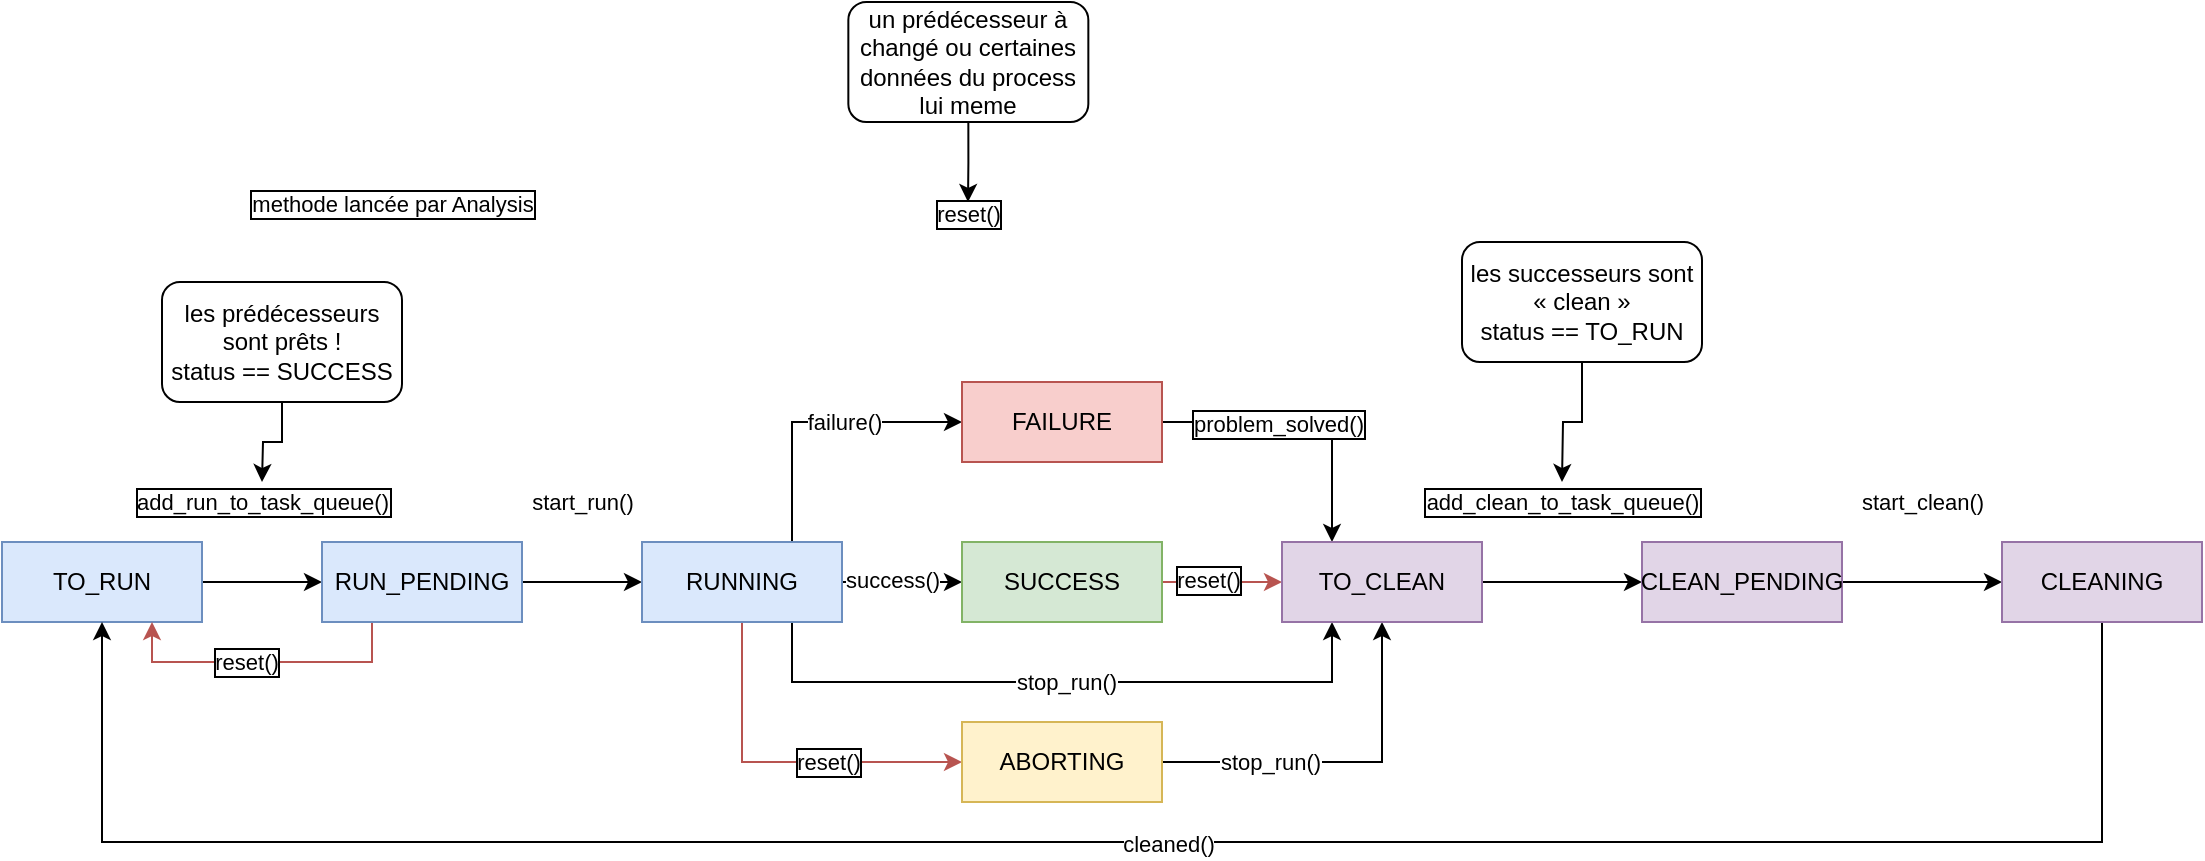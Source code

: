 <mxfile version="14.1.8" type="device"><diagram id="ThGzcthEJogqFghZZ-y3" name="Page-1"><mxGraphModel dx="1125" dy="661" grid="1" gridSize="10" guides="1" tooltips="1" connect="1" arrows="1" fold="1" page="1" pageScale="1" pageWidth="827" pageHeight="1169" math="0" shadow="0"><root><mxCell id="0"/><mxCell id="1" parent="0"/><mxCell id="z8z9MyGq5YrK3bZvTMZB-21" style="edgeStyle=orthogonalEdgeStyle;rounded=0;orthogonalLoop=1;jettySize=auto;html=1;exitX=1;exitY=0.5;exitDx=0;exitDy=0;entryX=0;entryY=0.5;entryDx=0;entryDy=0;" parent="1" source="z8z9MyGq5YrK3bZvTMZB-1" target="z8z9MyGq5YrK3bZvTMZB-2" edge="1"><mxGeometry relative="1" as="geometry"/></mxCell><mxCell id="z8z9MyGq5YrK3bZvTMZB-27" value="add_run_to_task_queue()" style="edgeLabel;html=1;align=center;verticalAlign=middle;resizable=0;points=[];labelBorderColor=#000000;" parent="z8z9MyGq5YrK3bZvTMZB-21" vertex="1" connectable="0"><mxGeometry x="-0.2" relative="1" as="geometry"><mxPoint x="6" y="-40" as="offset"/></mxGeometry></mxCell><mxCell id="z8z9MyGq5YrK3bZvTMZB-1" value="TO_RUN" style="rounded=0;whiteSpace=wrap;html=1;fillColor=#dae8fc;strokeColor=#6c8ebf;" parent="1" vertex="1"><mxGeometry x="290" y="670" width="100" height="40" as="geometry"/></mxCell><mxCell id="z8z9MyGq5YrK3bZvTMZB-22" style="edgeStyle=orthogonalEdgeStyle;rounded=0;orthogonalLoop=1;jettySize=auto;html=1;exitX=1;exitY=0.5;exitDx=0;exitDy=0;entryX=0;entryY=0.5;entryDx=0;entryDy=0;" parent="1" source="z8z9MyGq5YrK3bZvTMZB-2" target="z8z9MyGq5YrK3bZvTMZB-3" edge="1"><mxGeometry relative="1" as="geometry"/></mxCell><mxCell id="z8z9MyGq5YrK3bZvTMZB-28" value="start_run()" style="edgeLabel;html=1;align=center;verticalAlign=middle;resizable=0;points=[];" parent="z8z9MyGq5YrK3bZvTMZB-22" vertex="1" connectable="0"><mxGeometry x="-0.211" y="-1" relative="1" as="geometry"><mxPoint x="6.19" y="-41" as="offset"/></mxGeometry></mxCell><mxCell id="z8z9MyGq5YrK3bZvTMZB-23" style="edgeStyle=orthogonalEdgeStyle;rounded=0;orthogonalLoop=1;jettySize=auto;html=1;exitX=0.25;exitY=1;exitDx=0;exitDy=0;entryX=0.75;entryY=1;entryDx=0;entryDy=0;fillColor=#f8cecc;strokeColor=#b85450;" parent="1" source="z8z9MyGq5YrK3bZvTMZB-2" target="z8z9MyGq5YrK3bZvTMZB-1" edge="1"><mxGeometry relative="1" as="geometry"/></mxCell><mxCell id="z8z9MyGq5YrK3bZvTMZB-24" value="reset()" style="edgeLabel;html=1;align=center;verticalAlign=middle;resizable=0;points=[];labelBorderColor=#000000;" parent="z8z9MyGq5YrK3bZvTMZB-23" vertex="1" connectable="0"><mxGeometry x="0.11" relative="1" as="geometry"><mxPoint as="offset"/></mxGeometry></mxCell><mxCell id="z8z9MyGq5YrK3bZvTMZB-2" value="RUN_PENDING" style="rounded=0;whiteSpace=wrap;html=1;fillColor=#dae8fc;strokeColor=#6c8ebf;" parent="1" vertex="1"><mxGeometry x="450" y="670" width="100" height="40" as="geometry"/></mxCell><mxCell id="z8z9MyGq5YrK3bZvTMZB-7" style="edgeStyle=orthogonalEdgeStyle;rounded=0;orthogonalLoop=1;jettySize=auto;html=1;exitX=0.75;exitY=0;exitDx=0;exitDy=0;entryX=0;entryY=0.5;entryDx=0;entryDy=0;" parent="1" source="z8z9MyGq5YrK3bZvTMZB-3" target="z8z9MyGq5YrK3bZvTMZB-5" edge="1"><mxGeometry relative="1" as="geometry"/></mxCell><mxCell id="z8z9MyGq5YrK3bZvTMZB-29" value="failure()" style="edgeLabel;html=1;align=center;verticalAlign=middle;resizable=0;points=[];" parent="z8z9MyGq5YrK3bZvTMZB-7" vertex="1" connectable="0"><mxGeometry x="0.069" y="-1" relative="1" as="geometry"><mxPoint x="7.79" y="-0.97" as="offset"/></mxGeometry></mxCell><mxCell id="z8z9MyGq5YrK3bZvTMZB-8" style="edgeStyle=orthogonalEdgeStyle;rounded=0;orthogonalLoop=1;jettySize=auto;html=1;exitX=1;exitY=0.5;exitDx=0;exitDy=0;entryX=0;entryY=0.5;entryDx=0;entryDy=0;" parent="1" source="z8z9MyGq5YrK3bZvTMZB-3" target="z8z9MyGq5YrK3bZvTMZB-4" edge="1"><mxGeometry relative="1" as="geometry"/></mxCell><mxCell id="z8z9MyGq5YrK3bZvTMZB-30" value="success()" style="edgeLabel;html=1;align=center;verticalAlign=middle;resizable=0;points=[];" parent="z8z9MyGq5YrK3bZvTMZB-8" vertex="1" connectable="0"><mxGeometry x="-0.16" y="1" relative="1" as="geometry"><mxPoint as="offset"/></mxGeometry></mxCell><mxCell id="z8z9MyGq5YrK3bZvTMZB-9" style="edgeStyle=orthogonalEdgeStyle;rounded=0;orthogonalLoop=1;jettySize=auto;html=1;exitX=0.5;exitY=1;exitDx=0;exitDy=0;entryX=0;entryY=0.5;entryDx=0;entryDy=0;fillColor=#f8cecc;strokeColor=#b85450;" parent="1" source="z8z9MyGq5YrK3bZvTMZB-3" target="z8z9MyGq5YrK3bZvTMZB-6" edge="1"><mxGeometry relative="1" as="geometry"/></mxCell><mxCell id="z8z9MyGq5YrK3bZvTMZB-25" value="reset()" style="edgeLabel;html=1;align=center;verticalAlign=middle;resizable=0;points=[];labelBorderColor=#000000;" parent="z8z9MyGq5YrK3bZvTMZB-9" vertex="1" connectable="0"><mxGeometry x="0.02" y="2" relative="1" as="geometry"><mxPoint x="21.17" y="2.03" as="offset"/></mxGeometry></mxCell><mxCell id="z8z9MyGq5YrK3bZvTMZB-41" style="edgeStyle=orthogonalEdgeStyle;rounded=0;orthogonalLoop=1;jettySize=auto;html=1;exitX=0.75;exitY=1;exitDx=0;exitDy=0;entryX=0.25;entryY=1;entryDx=0;entryDy=0;" parent="1" source="z8z9MyGq5YrK3bZvTMZB-3" target="z8z9MyGq5YrK3bZvTMZB-10" edge="1"><mxGeometry relative="1" as="geometry"><Array as="points"><mxPoint x="685" y="740"/><mxPoint x="955" y="740"/></Array></mxGeometry></mxCell><mxCell id="z8z9MyGq5YrK3bZvTMZB-42" value="stop_run()" style="edgeLabel;html=1;align=center;verticalAlign=middle;resizable=0;points=[];" parent="z8z9MyGq5YrK3bZvTMZB-41" vertex="1" connectable="0"><mxGeometry x="0.194" y="-3" relative="1" as="geometry"><mxPoint x="-30.24" y="-3" as="offset"/></mxGeometry></mxCell><mxCell id="z8z9MyGq5YrK3bZvTMZB-3" value="RUNNING" style="rounded=0;whiteSpace=wrap;html=1;fillColor=#dae8fc;strokeColor=#6c8ebf;" parent="1" vertex="1"><mxGeometry x="610" y="670" width="100" height="40" as="geometry"/></mxCell><mxCell id="z8z9MyGq5YrK3bZvTMZB-13" style="edgeStyle=orthogonalEdgeStyle;rounded=0;orthogonalLoop=1;jettySize=auto;html=1;exitX=1;exitY=0.5;exitDx=0;exitDy=0;entryX=0;entryY=0.5;entryDx=0;entryDy=0;fillColor=#f8cecc;strokeColor=#b85450;" parent="1" source="z8z9MyGq5YrK3bZvTMZB-4" target="z8z9MyGq5YrK3bZvTMZB-10" edge="1"><mxGeometry relative="1" as="geometry"/></mxCell><mxCell id="z8z9MyGq5YrK3bZvTMZB-26" value="reset()" style="edgeLabel;html=1;align=center;verticalAlign=middle;resizable=0;points=[];labelBorderColor=#000000;" parent="z8z9MyGq5YrK3bZvTMZB-13" vertex="1" connectable="0"><mxGeometry x="-0.24" y="1" relative="1" as="geometry"><mxPoint as="offset"/></mxGeometry></mxCell><mxCell id="z8z9MyGq5YrK3bZvTMZB-4" value="SUCCESS" style="rounded=0;whiteSpace=wrap;html=1;fillColor=#d5e8d4;strokeColor=#82b366;" parent="1" vertex="1"><mxGeometry x="770" y="670" width="100" height="40" as="geometry"/></mxCell><mxCell id="z8z9MyGq5YrK3bZvTMZB-14" style="edgeStyle=orthogonalEdgeStyle;rounded=0;orthogonalLoop=1;jettySize=auto;html=1;exitX=1;exitY=0.5;exitDx=0;exitDy=0;entryX=0.25;entryY=0;entryDx=0;entryDy=0;" parent="1" source="z8z9MyGq5YrK3bZvTMZB-5" target="z8z9MyGq5YrK3bZvTMZB-10" edge="1"><mxGeometry relative="1" as="geometry"/></mxCell><mxCell id="z8z9MyGq5YrK3bZvTMZB-38" value="problem_solved()" style="edgeLabel;html=1;align=center;verticalAlign=middle;resizable=0;points=[];labelBorderColor=#000000;" parent="z8z9MyGq5YrK3bZvTMZB-14" vertex="1" connectable="0"><mxGeometry x="-0.21" y="-1" relative="1" as="geometry"><mxPoint as="offset"/></mxGeometry></mxCell><mxCell id="z8z9MyGq5YrK3bZvTMZB-5" value="FAILURE" style="rounded=0;whiteSpace=wrap;html=1;fillColor=#f8cecc;strokeColor=#b85450;" parent="1" vertex="1"><mxGeometry x="770" y="590" width="100" height="40" as="geometry"/></mxCell><mxCell id="z8z9MyGq5YrK3bZvTMZB-15" style="edgeStyle=orthogonalEdgeStyle;rounded=0;orthogonalLoop=1;jettySize=auto;html=1;exitX=1;exitY=0.5;exitDx=0;exitDy=0;entryX=0.5;entryY=1;entryDx=0;entryDy=0;" parent="1" source="z8z9MyGq5YrK3bZvTMZB-6" target="z8z9MyGq5YrK3bZvTMZB-10" edge="1"><mxGeometry relative="1" as="geometry"/></mxCell><mxCell id="z8z9MyGq5YrK3bZvTMZB-37" value="stop_run()" style="edgeLabel;html=1;align=center;verticalAlign=middle;resizable=0;points=[];" parent="z8z9MyGq5YrK3bZvTMZB-15" vertex="1" connectable="0"><mxGeometry x="-0.21" y="1" relative="1" as="geometry"><mxPoint x="-17.2" y="1" as="offset"/></mxGeometry></mxCell><mxCell id="z8z9MyGq5YrK3bZvTMZB-6" value="ABORTING" style="rounded=0;whiteSpace=wrap;html=1;fillColor=#fff2cc;strokeColor=#d6b656;" parent="1" vertex="1"><mxGeometry x="770" y="760" width="100" height="40" as="geometry"/></mxCell><mxCell id="z8z9MyGq5YrK3bZvTMZB-17" style="edgeStyle=orthogonalEdgeStyle;rounded=0;orthogonalLoop=1;jettySize=auto;html=1;exitX=1;exitY=0.5;exitDx=0;exitDy=0;entryX=0;entryY=0.5;entryDx=0;entryDy=0;" parent="1" source="z8z9MyGq5YrK3bZvTMZB-10" target="z8z9MyGq5YrK3bZvTMZB-16" edge="1"><mxGeometry relative="1" as="geometry"/></mxCell><mxCell id="z8z9MyGq5YrK3bZvTMZB-33" value="add_clean_to_task_queue()" style="edgeLabel;html=1;align=center;verticalAlign=middle;resizable=0;points=[];labelBorderColor=#000000;" parent="z8z9MyGq5YrK3bZvTMZB-17" vertex="1" connectable="0"><mxGeometry x="-0.227" relative="1" as="geometry"><mxPoint x="9.14" y="-40.0" as="offset"/></mxGeometry></mxCell><mxCell id="z8z9MyGq5YrK3bZvTMZB-10" value="TO_CLEAN" style="rounded=0;whiteSpace=wrap;html=1;fillColor=#e1d5e7;strokeColor=#9673a6;" parent="1" vertex="1"><mxGeometry x="930" y="670" width="100" height="40" as="geometry"/></mxCell><mxCell id="z8z9MyGq5YrK3bZvTMZB-43" style="edgeStyle=orthogonalEdgeStyle;rounded=0;orthogonalLoop=1;jettySize=auto;html=1;exitX=1;exitY=0.5;exitDx=0;exitDy=0;entryX=0;entryY=0.5;entryDx=0;entryDy=0;" parent="1" source="z8z9MyGq5YrK3bZvTMZB-16" target="z8z9MyGq5YrK3bZvTMZB-18" edge="1"><mxGeometry relative="1" as="geometry"/></mxCell><mxCell id="z8z9MyGq5YrK3bZvTMZB-44" value="start_clean()" style="edgeLabel;html=1;align=center;verticalAlign=middle;resizable=0;points=[];" parent="z8z9MyGq5YrK3bZvTMZB-43" vertex="1" connectable="0"><mxGeometry x="0.156" y="-1" relative="1" as="geometry"><mxPoint x="-6.19" y="-41" as="offset"/></mxGeometry></mxCell><mxCell id="z8z9MyGq5YrK3bZvTMZB-16" value="CLEAN_PENDING" style="rounded=0;whiteSpace=wrap;html=1;fillColor=#e1d5e7;strokeColor=#9673a6;" parent="1" vertex="1"><mxGeometry x="1110" y="670" width="100" height="40" as="geometry"/></mxCell><mxCell id="z8z9MyGq5YrK3bZvTMZB-45" style="edgeStyle=orthogonalEdgeStyle;rounded=0;orthogonalLoop=1;jettySize=auto;html=1;exitX=0.5;exitY=1;exitDx=0;exitDy=0;entryX=0.5;entryY=1;entryDx=0;entryDy=0;" parent="1" source="z8z9MyGq5YrK3bZvTMZB-18" target="z8z9MyGq5YrK3bZvTMZB-1" edge="1"><mxGeometry relative="1" as="geometry"><Array as="points"><mxPoint x="1340" y="820"/><mxPoint x="340" y="820"/></Array></mxGeometry></mxCell><mxCell id="z8z9MyGq5YrK3bZvTMZB-46" value="cleaned()" style="edgeLabel;html=1;align=center;verticalAlign=middle;resizable=0;points=[];" parent="z8z9MyGq5YrK3bZvTMZB-45" vertex="1" connectable="0"><mxGeometry x="-0.054" y="1" relative="1" as="geometry"><mxPoint as="offset"/></mxGeometry></mxCell><mxCell id="z8z9MyGq5YrK3bZvTMZB-18" value="CLEANING" style="rounded=0;whiteSpace=wrap;html=1;fillColor=#e1d5e7;strokeColor=#9673a6;" parent="1" vertex="1"><mxGeometry x="1290" y="670" width="100" height="40" as="geometry"/></mxCell><mxCell id="z8z9MyGq5YrK3bZvTMZB-50" value="methode lancée par Analysis" style="edgeLabel;html=1;align=center;verticalAlign=middle;resizable=0;points=[];labelBorderColor=#000000;" parent="1" vertex="1" connectable="0"><mxGeometry x="489.997" y="500.0" as="geometry"><mxPoint x="-5" y="1" as="offset"/></mxGeometry></mxCell><mxCell id="4Q0U_5jDN5cSCC804mU7-2" style="edgeStyle=orthogonalEdgeStyle;rounded=0;orthogonalLoop=1;jettySize=auto;html=1;" parent="1" source="4Q0U_5jDN5cSCC804mU7-1" edge="1"><mxGeometry relative="1" as="geometry"><mxPoint x="420" y="640" as="targetPoint"/></mxGeometry></mxCell><mxCell id="4Q0U_5jDN5cSCC804mU7-1" value="&lt;div&gt;les &lt;span&gt;&lt;span&gt;prédécesseurs sont prêts !&lt;br&gt;&lt;/span&gt;&lt;/span&gt;&lt;/div&gt;&lt;div&gt;status == SUCCESS&lt;br&gt;&lt;span&gt;&lt;span&gt;&lt;/span&gt;&lt;/span&gt;&lt;/div&gt;&lt;div&gt;&lt;span&gt;&lt;span&gt;&lt;/span&gt;&lt;/span&gt;&lt;/div&gt;" style="rounded=1;whiteSpace=wrap;html=1;" parent="1" vertex="1"><mxGeometry x="370" y="540" width="120" height="60" as="geometry"/></mxCell><mxCell id="4Q0U_5jDN5cSCC804mU7-4" style="edgeStyle=orthogonalEdgeStyle;rounded=0;orthogonalLoop=1;jettySize=auto;html=1;" parent="1" source="4Q0U_5jDN5cSCC804mU7-3" edge="1"><mxGeometry relative="1" as="geometry"><mxPoint x="1070" y="640.0" as="targetPoint"/></mxGeometry></mxCell><mxCell id="4Q0U_5jDN5cSCC804mU7-3" value="&lt;div&gt;les successeurs&lt;span&gt;&lt;span&gt; sont « clean »&lt;/span&gt;&lt;/span&gt;&lt;/div&gt;&lt;div&gt;&lt;span&gt;&lt;span&gt;status == TO_RUN&lt;br&gt;&lt;/span&gt;&lt;/span&gt;&lt;/div&gt;&lt;div&gt;&lt;span&gt;&lt;span&gt;&lt;/span&gt;&lt;/span&gt;&lt;/div&gt;" style="rounded=1;whiteSpace=wrap;html=1;" parent="1" vertex="1"><mxGeometry x="1020" y="520" width="120" height="60" as="geometry"/></mxCell><mxCell id="CR4WjCleaL69jWTzcS3O-1" value="reset()" style="edgeLabel;html=1;align=center;verticalAlign=middle;resizable=0;points=[];labelBorderColor=#000000;" vertex="1" connectable="0" parent="1"><mxGeometry x="713.17" y="790.03" as="geometry"><mxPoint x="60" y="-284" as="offset"/></mxGeometry></mxCell><mxCell id="CR4WjCleaL69jWTzcS3O-3" style="edgeStyle=orthogonalEdgeStyle;rounded=0;orthogonalLoop=1;jettySize=auto;html=1;exitX=0.5;exitY=1;exitDx=0;exitDy=0;" edge="1" parent="1" source="CR4WjCleaL69jWTzcS3O-2"><mxGeometry relative="1" as="geometry"><mxPoint x="773" y="500" as="targetPoint"/></mxGeometry></mxCell><mxCell id="CR4WjCleaL69jWTzcS3O-2" value="un prédécesseur à changé ou certaines données du process lui meme" style="rounded=1;whiteSpace=wrap;html=1;" vertex="1" parent="1"><mxGeometry x="713.17" y="400" width="120" height="60" as="geometry"/></mxCell></root></mxGraphModel></diagram></mxfile>